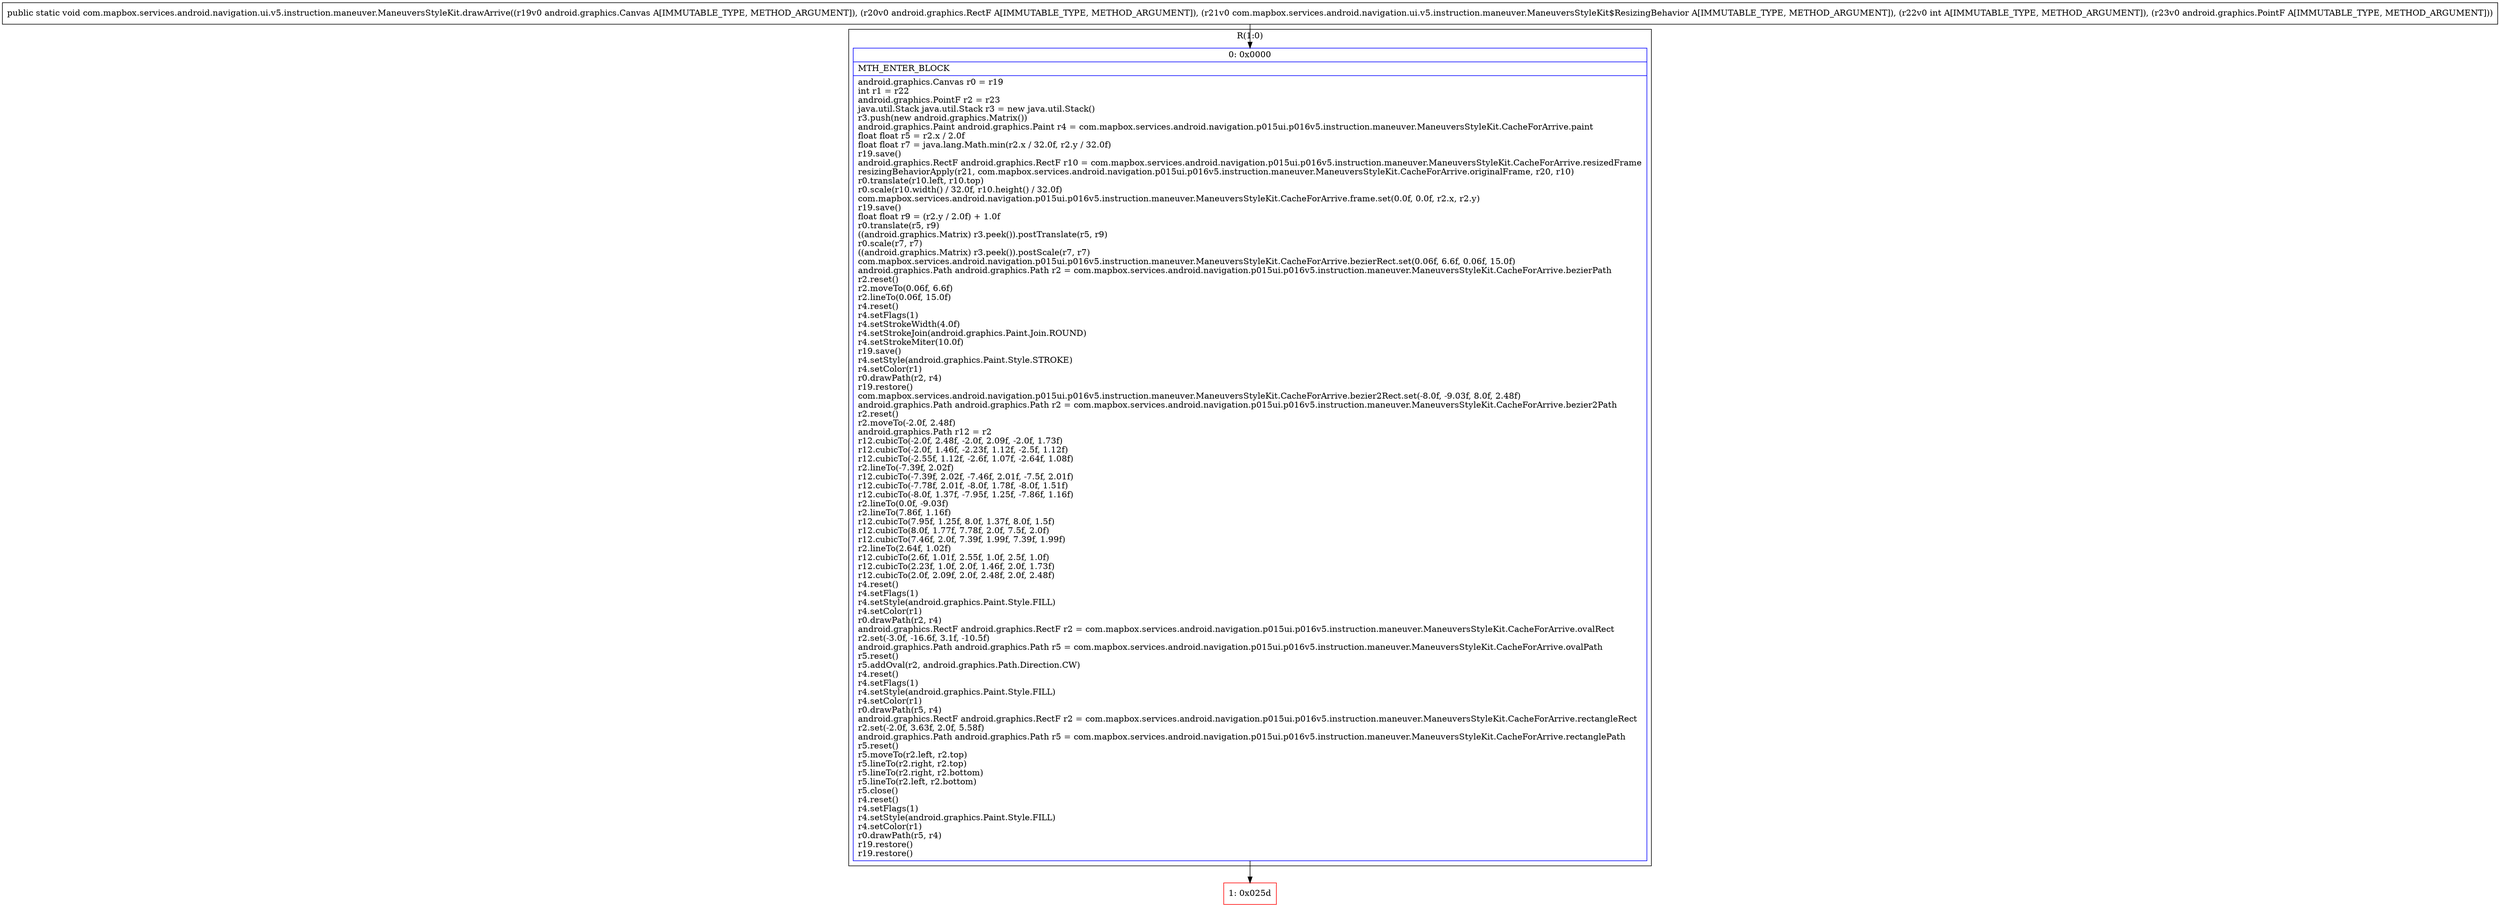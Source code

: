 digraph "CFG forcom.mapbox.services.android.navigation.ui.v5.instruction.maneuver.ManeuversStyleKit.drawArrive(Landroid\/graphics\/Canvas;Landroid\/graphics\/RectF;Lcom\/mapbox\/services\/android\/navigation\/ui\/v5\/instruction\/maneuver\/ManeuversStyleKit$ResizingBehavior;ILandroid\/graphics\/PointF;)V" {
subgraph cluster_Region_1474939629 {
label = "R(1:0)";
node [shape=record,color=blue];
Node_0 [shape=record,label="{0\:\ 0x0000|MTH_ENTER_BLOCK\l|android.graphics.Canvas r0 = r19\lint r1 = r22\landroid.graphics.PointF r2 = r23\ljava.util.Stack java.util.Stack r3 = new java.util.Stack()\lr3.push(new android.graphics.Matrix())\landroid.graphics.Paint android.graphics.Paint r4 = com.mapbox.services.android.navigation.p015ui.p016v5.instruction.maneuver.ManeuversStyleKit.CacheForArrive.paint\lfloat float r5 = r2.x \/ 2.0f\lfloat float r7 = java.lang.Math.min(r2.x \/ 32.0f, r2.y \/ 32.0f)\lr19.save()\landroid.graphics.RectF android.graphics.RectF r10 = com.mapbox.services.android.navigation.p015ui.p016v5.instruction.maneuver.ManeuversStyleKit.CacheForArrive.resizedFrame\lresizingBehaviorApply(r21, com.mapbox.services.android.navigation.p015ui.p016v5.instruction.maneuver.ManeuversStyleKit.CacheForArrive.originalFrame, r20, r10)\lr0.translate(r10.left, r10.top)\lr0.scale(r10.width() \/ 32.0f, r10.height() \/ 32.0f)\lcom.mapbox.services.android.navigation.p015ui.p016v5.instruction.maneuver.ManeuversStyleKit.CacheForArrive.frame.set(0.0f, 0.0f, r2.x, r2.y)\lr19.save()\lfloat float r9 = (r2.y \/ 2.0f) + 1.0f\lr0.translate(r5, r9)\l((android.graphics.Matrix) r3.peek()).postTranslate(r5, r9)\lr0.scale(r7, r7)\l((android.graphics.Matrix) r3.peek()).postScale(r7, r7)\lcom.mapbox.services.android.navigation.p015ui.p016v5.instruction.maneuver.ManeuversStyleKit.CacheForArrive.bezierRect.set(0.06f, 6.6f, 0.06f, 15.0f)\landroid.graphics.Path android.graphics.Path r2 = com.mapbox.services.android.navigation.p015ui.p016v5.instruction.maneuver.ManeuversStyleKit.CacheForArrive.bezierPath\lr2.reset()\lr2.moveTo(0.06f, 6.6f)\lr2.lineTo(0.06f, 15.0f)\lr4.reset()\lr4.setFlags(1)\lr4.setStrokeWidth(4.0f)\lr4.setStrokeJoin(android.graphics.Paint.Join.ROUND)\lr4.setStrokeMiter(10.0f)\lr19.save()\lr4.setStyle(android.graphics.Paint.Style.STROKE)\lr4.setColor(r1)\lr0.drawPath(r2, r4)\lr19.restore()\lcom.mapbox.services.android.navigation.p015ui.p016v5.instruction.maneuver.ManeuversStyleKit.CacheForArrive.bezier2Rect.set(\-8.0f, \-9.03f, 8.0f, 2.48f)\landroid.graphics.Path android.graphics.Path r2 = com.mapbox.services.android.navigation.p015ui.p016v5.instruction.maneuver.ManeuversStyleKit.CacheForArrive.bezier2Path\lr2.reset()\lr2.moveTo(\-2.0f, 2.48f)\landroid.graphics.Path r12 = r2\lr12.cubicTo(\-2.0f, 2.48f, \-2.0f, 2.09f, \-2.0f, 1.73f)\lr12.cubicTo(\-2.0f, 1.46f, \-2.23f, 1.12f, \-2.5f, 1.12f)\lr12.cubicTo(\-2.55f, 1.12f, \-2.6f, 1.07f, \-2.64f, 1.08f)\lr2.lineTo(\-7.39f, 2.02f)\lr12.cubicTo(\-7.39f, 2.02f, \-7.46f, 2.01f, \-7.5f, 2.01f)\lr12.cubicTo(\-7.78f, 2.01f, \-8.0f, 1.78f, \-8.0f, 1.51f)\lr12.cubicTo(\-8.0f, 1.37f, \-7.95f, 1.25f, \-7.86f, 1.16f)\lr2.lineTo(0.0f, \-9.03f)\lr2.lineTo(7.86f, 1.16f)\lr12.cubicTo(7.95f, 1.25f, 8.0f, 1.37f, 8.0f, 1.5f)\lr12.cubicTo(8.0f, 1.77f, 7.78f, 2.0f, 7.5f, 2.0f)\lr12.cubicTo(7.46f, 2.0f, 7.39f, 1.99f, 7.39f, 1.99f)\lr2.lineTo(2.64f, 1.02f)\lr12.cubicTo(2.6f, 1.01f, 2.55f, 1.0f, 2.5f, 1.0f)\lr12.cubicTo(2.23f, 1.0f, 2.0f, 1.46f, 2.0f, 1.73f)\lr12.cubicTo(2.0f, 2.09f, 2.0f, 2.48f, 2.0f, 2.48f)\lr4.reset()\lr4.setFlags(1)\lr4.setStyle(android.graphics.Paint.Style.FILL)\lr4.setColor(r1)\lr0.drawPath(r2, r4)\landroid.graphics.RectF android.graphics.RectF r2 = com.mapbox.services.android.navigation.p015ui.p016v5.instruction.maneuver.ManeuversStyleKit.CacheForArrive.ovalRect\lr2.set(\-3.0f, \-16.6f, 3.1f, \-10.5f)\landroid.graphics.Path android.graphics.Path r5 = com.mapbox.services.android.navigation.p015ui.p016v5.instruction.maneuver.ManeuversStyleKit.CacheForArrive.ovalPath\lr5.reset()\lr5.addOval(r2, android.graphics.Path.Direction.CW)\lr4.reset()\lr4.setFlags(1)\lr4.setStyle(android.graphics.Paint.Style.FILL)\lr4.setColor(r1)\lr0.drawPath(r5, r4)\landroid.graphics.RectF android.graphics.RectF r2 = com.mapbox.services.android.navigation.p015ui.p016v5.instruction.maneuver.ManeuversStyleKit.CacheForArrive.rectangleRect\lr2.set(\-2.0f, 3.63f, 2.0f, 5.58f)\landroid.graphics.Path android.graphics.Path r5 = com.mapbox.services.android.navigation.p015ui.p016v5.instruction.maneuver.ManeuversStyleKit.CacheForArrive.rectanglePath\lr5.reset()\lr5.moveTo(r2.left, r2.top)\lr5.lineTo(r2.right, r2.top)\lr5.lineTo(r2.right, r2.bottom)\lr5.lineTo(r2.left, r2.bottom)\lr5.close()\lr4.reset()\lr4.setFlags(1)\lr4.setStyle(android.graphics.Paint.Style.FILL)\lr4.setColor(r1)\lr0.drawPath(r5, r4)\lr19.restore()\lr19.restore()\l}"];
}
Node_1 [shape=record,color=red,label="{1\:\ 0x025d}"];
MethodNode[shape=record,label="{public static void com.mapbox.services.android.navigation.ui.v5.instruction.maneuver.ManeuversStyleKit.drawArrive((r19v0 android.graphics.Canvas A[IMMUTABLE_TYPE, METHOD_ARGUMENT]), (r20v0 android.graphics.RectF A[IMMUTABLE_TYPE, METHOD_ARGUMENT]), (r21v0 com.mapbox.services.android.navigation.ui.v5.instruction.maneuver.ManeuversStyleKit$ResizingBehavior A[IMMUTABLE_TYPE, METHOD_ARGUMENT]), (r22v0 int A[IMMUTABLE_TYPE, METHOD_ARGUMENT]), (r23v0 android.graphics.PointF A[IMMUTABLE_TYPE, METHOD_ARGUMENT])) }"];
MethodNode -> Node_0;
Node_0 -> Node_1;
}

